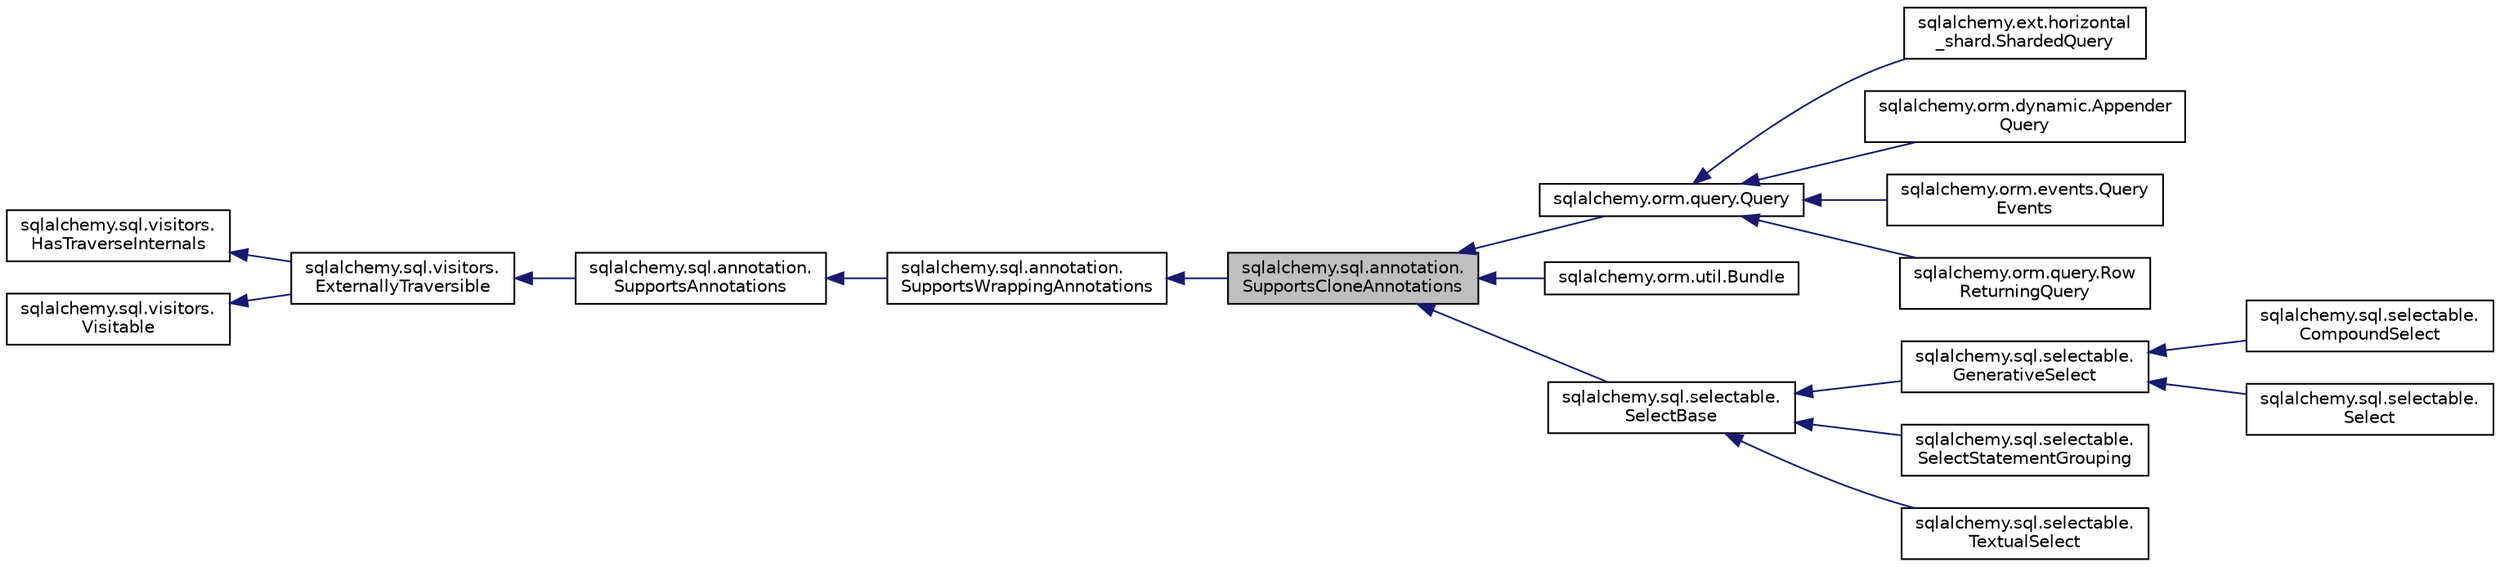 digraph "sqlalchemy.sql.annotation.SupportsCloneAnnotations"
{
 // LATEX_PDF_SIZE
  edge [fontname="Helvetica",fontsize="10",labelfontname="Helvetica",labelfontsize="10"];
  node [fontname="Helvetica",fontsize="10",shape=record];
  rankdir="LR";
  Node1 [label="sqlalchemy.sql.annotation.\lSupportsCloneAnnotations",height=0.2,width=0.4,color="black", fillcolor="grey75", style="filled", fontcolor="black",tooltip=" "];
  Node2 -> Node1 [dir="back",color="midnightblue",fontsize="10",style="solid",fontname="Helvetica"];
  Node2 [label="sqlalchemy.sql.annotation.\lSupportsWrappingAnnotations",height=0.2,width=0.4,color="black", fillcolor="white", style="filled",URL="$classsqlalchemy_1_1sql_1_1annotation_1_1SupportsWrappingAnnotations.html",tooltip=" "];
  Node3 -> Node2 [dir="back",color="midnightblue",fontsize="10",style="solid",fontname="Helvetica"];
  Node3 [label="sqlalchemy.sql.annotation.\lSupportsAnnotations",height=0.2,width=0.4,color="black", fillcolor="white", style="filled",URL="$classsqlalchemy_1_1sql_1_1annotation_1_1SupportsAnnotations.html",tooltip=" "];
  Node4 -> Node3 [dir="back",color="midnightblue",fontsize="10",style="solid",fontname="Helvetica"];
  Node4 [label="sqlalchemy.sql.visitors.\lExternallyTraversible",height=0.2,width=0.4,color="black", fillcolor="white", style="filled",URL="$classsqlalchemy_1_1sql_1_1visitors_1_1ExternallyTraversible.html",tooltip=" "];
  Node5 -> Node4 [dir="back",color="midnightblue",fontsize="10",style="solid",fontname="Helvetica"];
  Node5 [label="sqlalchemy.sql.visitors.\lHasTraverseInternals",height=0.2,width=0.4,color="black", fillcolor="white", style="filled",URL="$classsqlalchemy_1_1sql_1_1visitors_1_1HasTraverseInternals.html",tooltip=" "];
  Node6 -> Node4 [dir="back",color="midnightblue",fontsize="10",style="solid",fontname="Helvetica"];
  Node6 [label="sqlalchemy.sql.visitors.\lVisitable",height=0.2,width=0.4,color="black", fillcolor="white", style="filled",URL="$classsqlalchemy_1_1sql_1_1visitors_1_1Visitable.html",tooltip=" "];
  Node1 -> Node7 [dir="back",color="midnightblue",fontsize="10",style="solid",fontname="Helvetica"];
  Node7 [label="sqlalchemy.orm.query.Query",height=0.2,width=0.4,color="black", fillcolor="white", style="filled",URL="$classsqlalchemy_1_1orm_1_1query_1_1Query.html",tooltip=" "];
  Node7 -> Node8 [dir="back",color="midnightblue",fontsize="10",style="solid",fontname="Helvetica"];
  Node8 [label="sqlalchemy.ext.horizontal\l_shard.ShardedQuery",height=0.2,width=0.4,color="black", fillcolor="white", style="filled",URL="$classsqlalchemy_1_1ext_1_1horizontal__shard_1_1ShardedQuery.html",tooltip=" "];
  Node7 -> Node9 [dir="back",color="midnightblue",fontsize="10",style="solid",fontname="Helvetica"];
  Node9 [label="sqlalchemy.orm.dynamic.Appender\lQuery",height=0.2,width=0.4,color="black", fillcolor="white", style="filled",URL="$classsqlalchemy_1_1orm_1_1dynamic_1_1AppenderQuery.html",tooltip=" "];
  Node7 -> Node10 [dir="back",color="midnightblue",fontsize="10",style="solid",fontname="Helvetica"];
  Node10 [label="sqlalchemy.orm.events.Query\lEvents",height=0.2,width=0.4,color="black", fillcolor="white", style="filled",URL="$classsqlalchemy_1_1orm_1_1events_1_1QueryEvents.html",tooltip=" "];
  Node7 -> Node11 [dir="back",color="midnightblue",fontsize="10",style="solid",fontname="Helvetica"];
  Node11 [label="sqlalchemy.orm.query.Row\lReturningQuery",height=0.2,width=0.4,color="black", fillcolor="white", style="filled",URL="$classsqlalchemy_1_1orm_1_1query_1_1RowReturningQuery.html",tooltip=" "];
  Node1 -> Node12 [dir="back",color="midnightblue",fontsize="10",style="solid",fontname="Helvetica"];
  Node12 [label="sqlalchemy.orm.util.Bundle",height=0.2,width=0.4,color="black", fillcolor="white", style="filled",URL="$classsqlalchemy_1_1orm_1_1util_1_1Bundle.html",tooltip=" "];
  Node1 -> Node13 [dir="back",color="midnightblue",fontsize="10",style="solid",fontname="Helvetica"];
  Node13 [label="sqlalchemy.sql.selectable.\lSelectBase",height=0.2,width=0.4,color="black", fillcolor="white", style="filled",URL="$classsqlalchemy_1_1sql_1_1selectable_1_1SelectBase.html",tooltip=" "];
  Node13 -> Node14 [dir="back",color="midnightblue",fontsize="10",style="solid",fontname="Helvetica"];
  Node14 [label="sqlalchemy.sql.selectable.\lGenerativeSelect",height=0.2,width=0.4,color="black", fillcolor="white", style="filled",URL="$classsqlalchemy_1_1sql_1_1selectable_1_1GenerativeSelect.html",tooltip=" "];
  Node14 -> Node15 [dir="back",color="midnightblue",fontsize="10",style="solid",fontname="Helvetica"];
  Node15 [label="sqlalchemy.sql.selectable.\lCompoundSelect",height=0.2,width=0.4,color="black", fillcolor="white", style="filled",URL="$classsqlalchemy_1_1sql_1_1selectable_1_1CompoundSelect.html",tooltip=" "];
  Node14 -> Node16 [dir="back",color="midnightblue",fontsize="10",style="solid",fontname="Helvetica"];
  Node16 [label="sqlalchemy.sql.selectable.\lSelect",height=0.2,width=0.4,color="black", fillcolor="white", style="filled",URL="$classsqlalchemy_1_1sql_1_1selectable_1_1Select.html",tooltip=" "];
  Node13 -> Node17 [dir="back",color="midnightblue",fontsize="10",style="solid",fontname="Helvetica"];
  Node17 [label="sqlalchemy.sql.selectable.\lSelectStatementGrouping",height=0.2,width=0.4,color="black", fillcolor="white", style="filled",URL="$classsqlalchemy_1_1sql_1_1selectable_1_1SelectStatementGrouping.html",tooltip=" "];
  Node13 -> Node18 [dir="back",color="midnightblue",fontsize="10",style="solid",fontname="Helvetica"];
  Node18 [label="sqlalchemy.sql.selectable.\lTextualSelect",height=0.2,width=0.4,color="black", fillcolor="white", style="filled",URL="$classsqlalchemy_1_1sql_1_1selectable_1_1TextualSelect.html",tooltip=" "];
}
